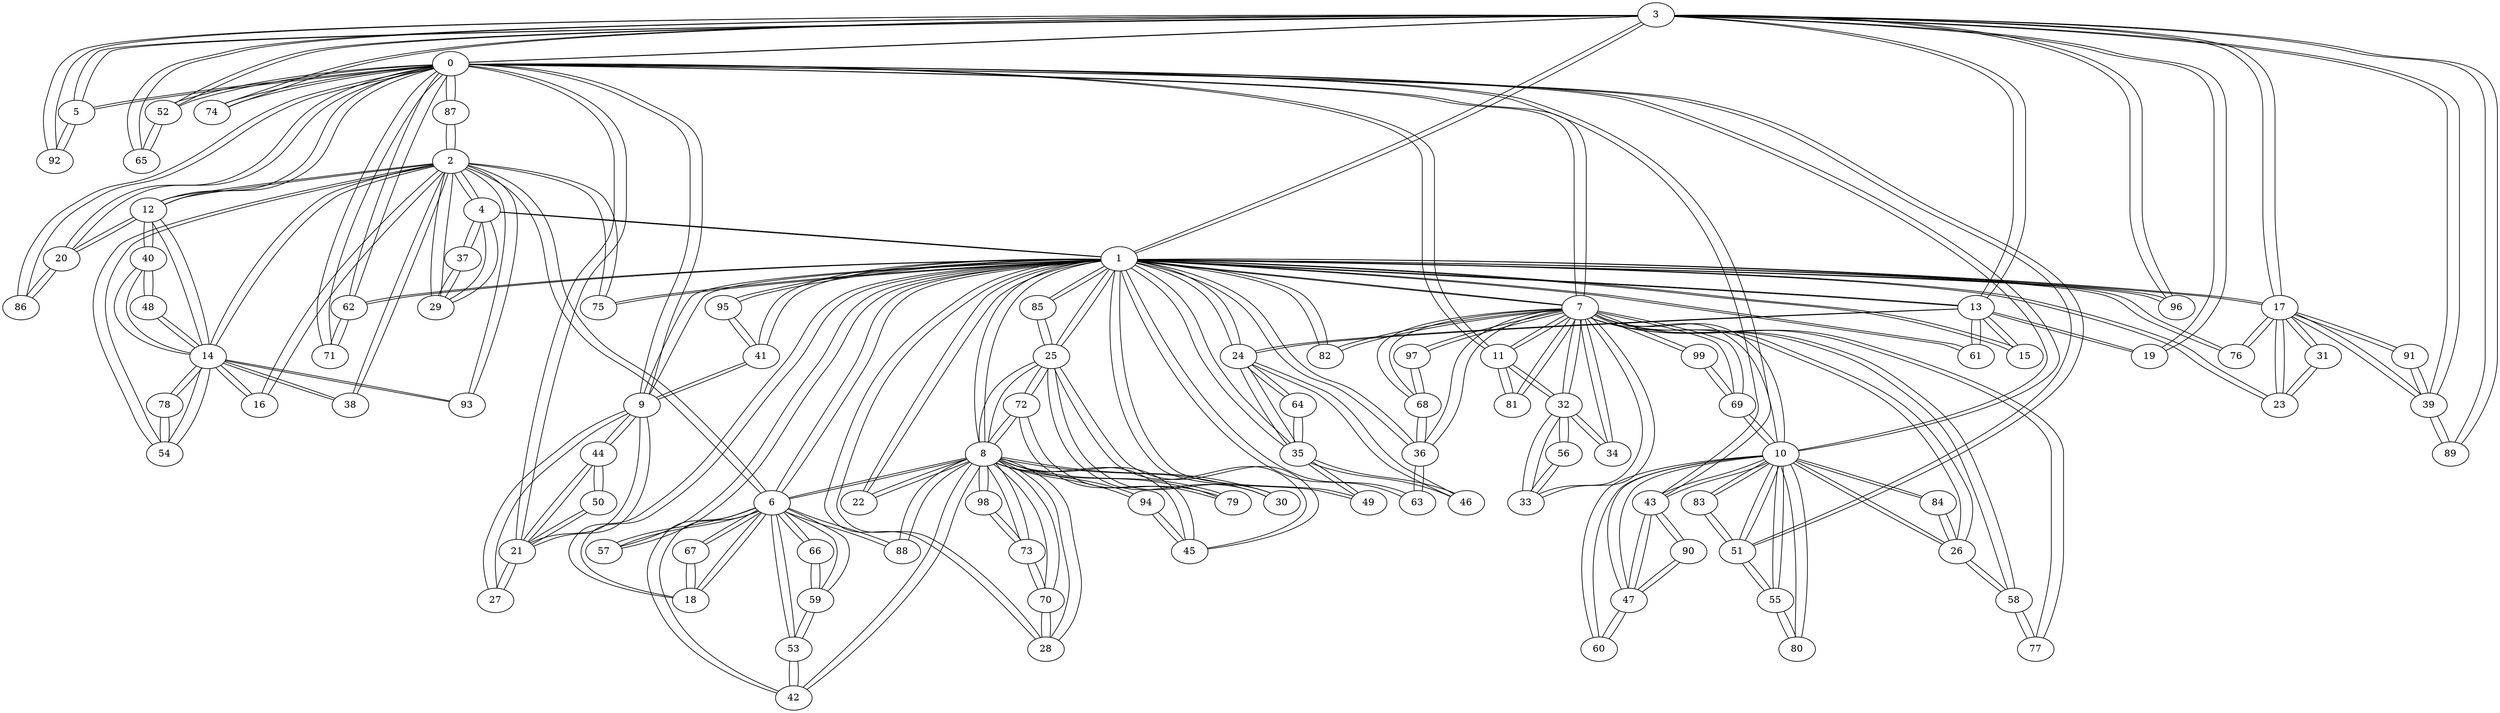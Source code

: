 graph {
  3 -- 0;
  3 -- 1;
  3 -- 5;
  3 -- 13;
  3 -- 17;
  3 -- 19;
  3 -- 39;
  3 -- 52;
  3 -- 65;
  3 -- 74;
  3 -- 89;
  3 -- 92;
  3 -- 96;
  0 -- 3;
  0 -- 5;
  0 -- 7;
  0 -- 9;
  0 -- 10;
  0 -- 11;
  0 -- 12;
  0 -- 20;
  0 -- 21;
  0 -- 43;
  0 -- 51;
  0 -- 52;
  0 -- 62;
  0 -- 71;
  0 -- 74;
  0 -- 86;
  0 -- 87;
  1 -- 3;
  1 -- 4;
  1 -- 6;
  1 -- 7;
  1 -- 8;
  1 -- 9;
  1 -- 13;
  1 -- 15;
  1 -- 17;
  1 -- 18;
  1 -- 22;
  1 -- 23;
  1 -- 24;
  1 -- 25;
  1 -- 28;
  1 -- 35;
  1 -- 36;
  1 -- 41;
  1 -- 49;
  1 -- 57;
  1 -- 61;
  1 -- 62;
  1 -- 63;
  1 -- 75;
  1 -- 76;
  1 -- 82;
  1 -- 85;
  1 -- 95;
  1 -- 96;
  4 -- 1;
  4 -- 2;
  4 -- 29;
  4 -- 37;
  2 -- 4;
  2 -- 6;
  2 -- 12;
  2 -- 14;
  2 -- 16;
  2 -- 29;
  2 -- 38;
  2 -- 54;
  2 -- 75;
  2 -- 87;
  2 -- 93;
  5 -- 0;
  5 -- 3;
  5 -- 92;
  6 -- 1;
  6 -- 2;
  6 -- 8;
  6 -- 18;
  6 -- 42;
  6 -- 53;
  6 -- 57;
  6 -- 59;
  6 -- 66;
  6 -- 67;
  6 -- 88;
  7 -- 0;
  7 -- 1;
  7 -- 10;
  7 -- 11;
  7 -- 26;
  7 -- 32;
  7 -- 33;
  7 -- 34;
  7 -- 36;
  7 -- 58;
  7 -- 68;
  7 -- 69;
  7 -- 77;
  7 -- 81;
  7 -- 82;
  7 -- 97;
  7 -- 99;
  8 -- 1;
  8 -- 6;
  8 -- 22;
  8 -- 25;
  8 -- 28;
  8 -- 30;
  8 -- 42;
  8 -- 45;
  8 -- 70;
  8 -- 72;
  8 -- 73;
  8 -- 79;
  8 -- 88;
  8 -- 94;
  8 -- 98;
  9 -- 0;
  9 -- 1;
  9 -- 21;
  9 -- 27;
  9 -- 41;
  9 -- 44;
  10 -- 0;
  10 -- 7;
  10 -- 26;
  10 -- 43;
  10 -- 47;
  10 -- 51;
  10 -- 55;
  10 -- 60;
  10 -- 69;
  10 -- 80;
  10 -- 83;
  10 -- 84;
  11 -- 0;
  11 -- 7;
  11 -- 32;
  11 -- 81;
  12 -- 0;
  12 -- 2;
  12 -- 14;
  12 -- 20;
  12 -- 40;
  13 -- 1;
  13 -- 3;
  13 -- 15;
  13 -- 19;
  13 -- 24;
  13 -- 61;
  14 -- 2;
  14 -- 12;
  14 -- 16;
  14 -- 38;
  14 -- 40;
  14 -- 48;
  14 -- 54;
  14 -- 78;
  14 -- 93;
  15 -- 1;
  15 -- 13;
  16 -- 2;
  16 -- 14;
  17 -- 1;
  17 -- 3;
  17 -- 23;
  17 -- 31;
  17 -- 39;
  17 -- 76;
  17 -- 91;
  18 -- 1;
  18 -- 6;
  18 -- 67;
  19 -- 3;
  19 -- 13;
  20 -- 0;
  20 -- 12;
  20 -- 86;
  21 -- 0;
  21 -- 9;
  21 -- 27;
  21 -- 44;
  21 -- 50;
  22 -- 1;
  22 -- 8;
  23 -- 1;
  23 -- 17;
  23 -- 31;
  24 -- 1;
  24 -- 13;
  24 -- 35;
  24 -- 46;
  24 -- 64;
  25 -- 1;
  25 -- 8;
  25 -- 30;
  25 -- 45;
  25 -- 72;
  25 -- 85;
  26 -- 7;
  26 -- 10;
  26 -- 58;
  26 -- 84;
  27 -- 9;
  27 -- 21;
  28 -- 1;
  28 -- 8;
  28 -- 70;
  29 -- 2;
  29 -- 4;
  29 -- 37;
  30 -- 8;
  30 -- 25;
  31 -- 17;
  31 -- 23;
  32 -- 7;
  32 -- 11;
  32 -- 33;
  32 -- 34;
  32 -- 56;
  33 -- 7;
  33 -- 32;
  33 -- 56;
  34 -- 7;
  34 -- 32;
  35 -- 1;
  35 -- 24;
  35 -- 46;
  35 -- 49;
  35 -- 64;
  36 -- 1;
  36 -- 7;
  36 -- 63;
  36 -- 68;
  37 -- 4;
  37 -- 29;
  38 -- 2;
  38 -- 14;
  39 -- 3;
  39 -- 17;
  39 -- 89;
  39 -- 91;
  40 -- 12;
  40 -- 14;
  40 -- 48;
  41 -- 1;
  41 -- 9;
  41 -- 95;
  42 -- 6;
  42 -- 8;
  42 -- 53;
  43 -- 0;
  43 -- 10;
  43 -- 47;
  43 -- 90;
  44 -- 9;
  44 -- 21;
  44 -- 50;
  45 -- 8;
  45 -- 25;
  45 -- 94;
  46 -- 24;
  46 -- 35;
  47 -- 10;
  47 -- 43;
  47 -- 60;
  47 -- 90;
  48 -- 14;
  48 -- 40;
  49 -- 1;
  49 -- 35;
  50 -- 21;
  50 -- 44;
  51 -- 0;
  51 -- 10;
  51 -- 55;
  51 -- 83;
  52 -- 0;
  52 -- 3;
  52 -- 65;
  53 -- 6;
  53 -- 42;
  53 -- 59;
  54 -- 2;
  54 -- 14;
  54 -- 78;
  55 -- 10;
  55 -- 51;
  55 -- 80;
  56 -- 32;
  56 -- 33;
  57 -- 1;
  57 -- 6;
  58 -- 7;
  58 -- 26;
  58 -- 77;
  59 -- 6;
  59 -- 53;
  59 -- 66;
  60 -- 10;
  60 -- 47;
  61 -- 1;
  61 -- 13;
  62 -- 0;
  62 -- 1;
  62 -- 71;
  63 -- 1;
  63 -- 36;
  64 -- 24;
  64 -- 35;
  65 -- 3;
  65 -- 52;
  66 -- 6;
  66 -- 59;
  67 -- 6;
  67 -- 18;
  68 -- 7;
  68 -- 36;
  68 -- 97;
  69 -- 7;
  69 -- 10;
  69 -- 99;
  70 -- 8;
  70 -- 28;
  70 -- 73;
  71 -- 0;
  71 -- 62;
  72 -- 8;
  72 -- 25;
  72 -- 79;
  73 -- 8;
  73 -- 70;
  73 -- 98;
  74 -- 0;
  74 -- 3;
  75 -- 1;
  75 -- 2;
  76 -- 1;
  76 -- 17;
  77 -- 7;
  77 -- 58;
  78 -- 14;
  78 -- 54;
  79 -- 8;
  79 -- 72;
  80 -- 10;
  80 -- 55;
  81 -- 7;
  81 -- 11;
  82 -- 1;
  82 -- 7;
  83 -- 10;
  83 -- 51;
  84 -- 10;
  84 -- 26;
  85 -- 1;
  85 -- 25;
  86 -- 0;
  86 -- 20;
  87 -- 0;
  87 -- 2;
  88 -- 6;
  88 -- 8;
  89 -- 3;
  89 -- 39;
  90 -- 43;
  90 -- 47;
  91 -- 17;
  91 -- 39;
  92 -- 3;
  92 -- 5;
  93 -- 2;
  93 -- 14;
  94 -- 8;
  94 -- 45;
  95 -- 1;
  95 -- 41;
  96 -- 1;
  96 -- 3;
  97 -- 7;
  97 -- 68;
  98 -- 8;
  98 -- 73;
  99 -- 7;
  99 -- 69;
}